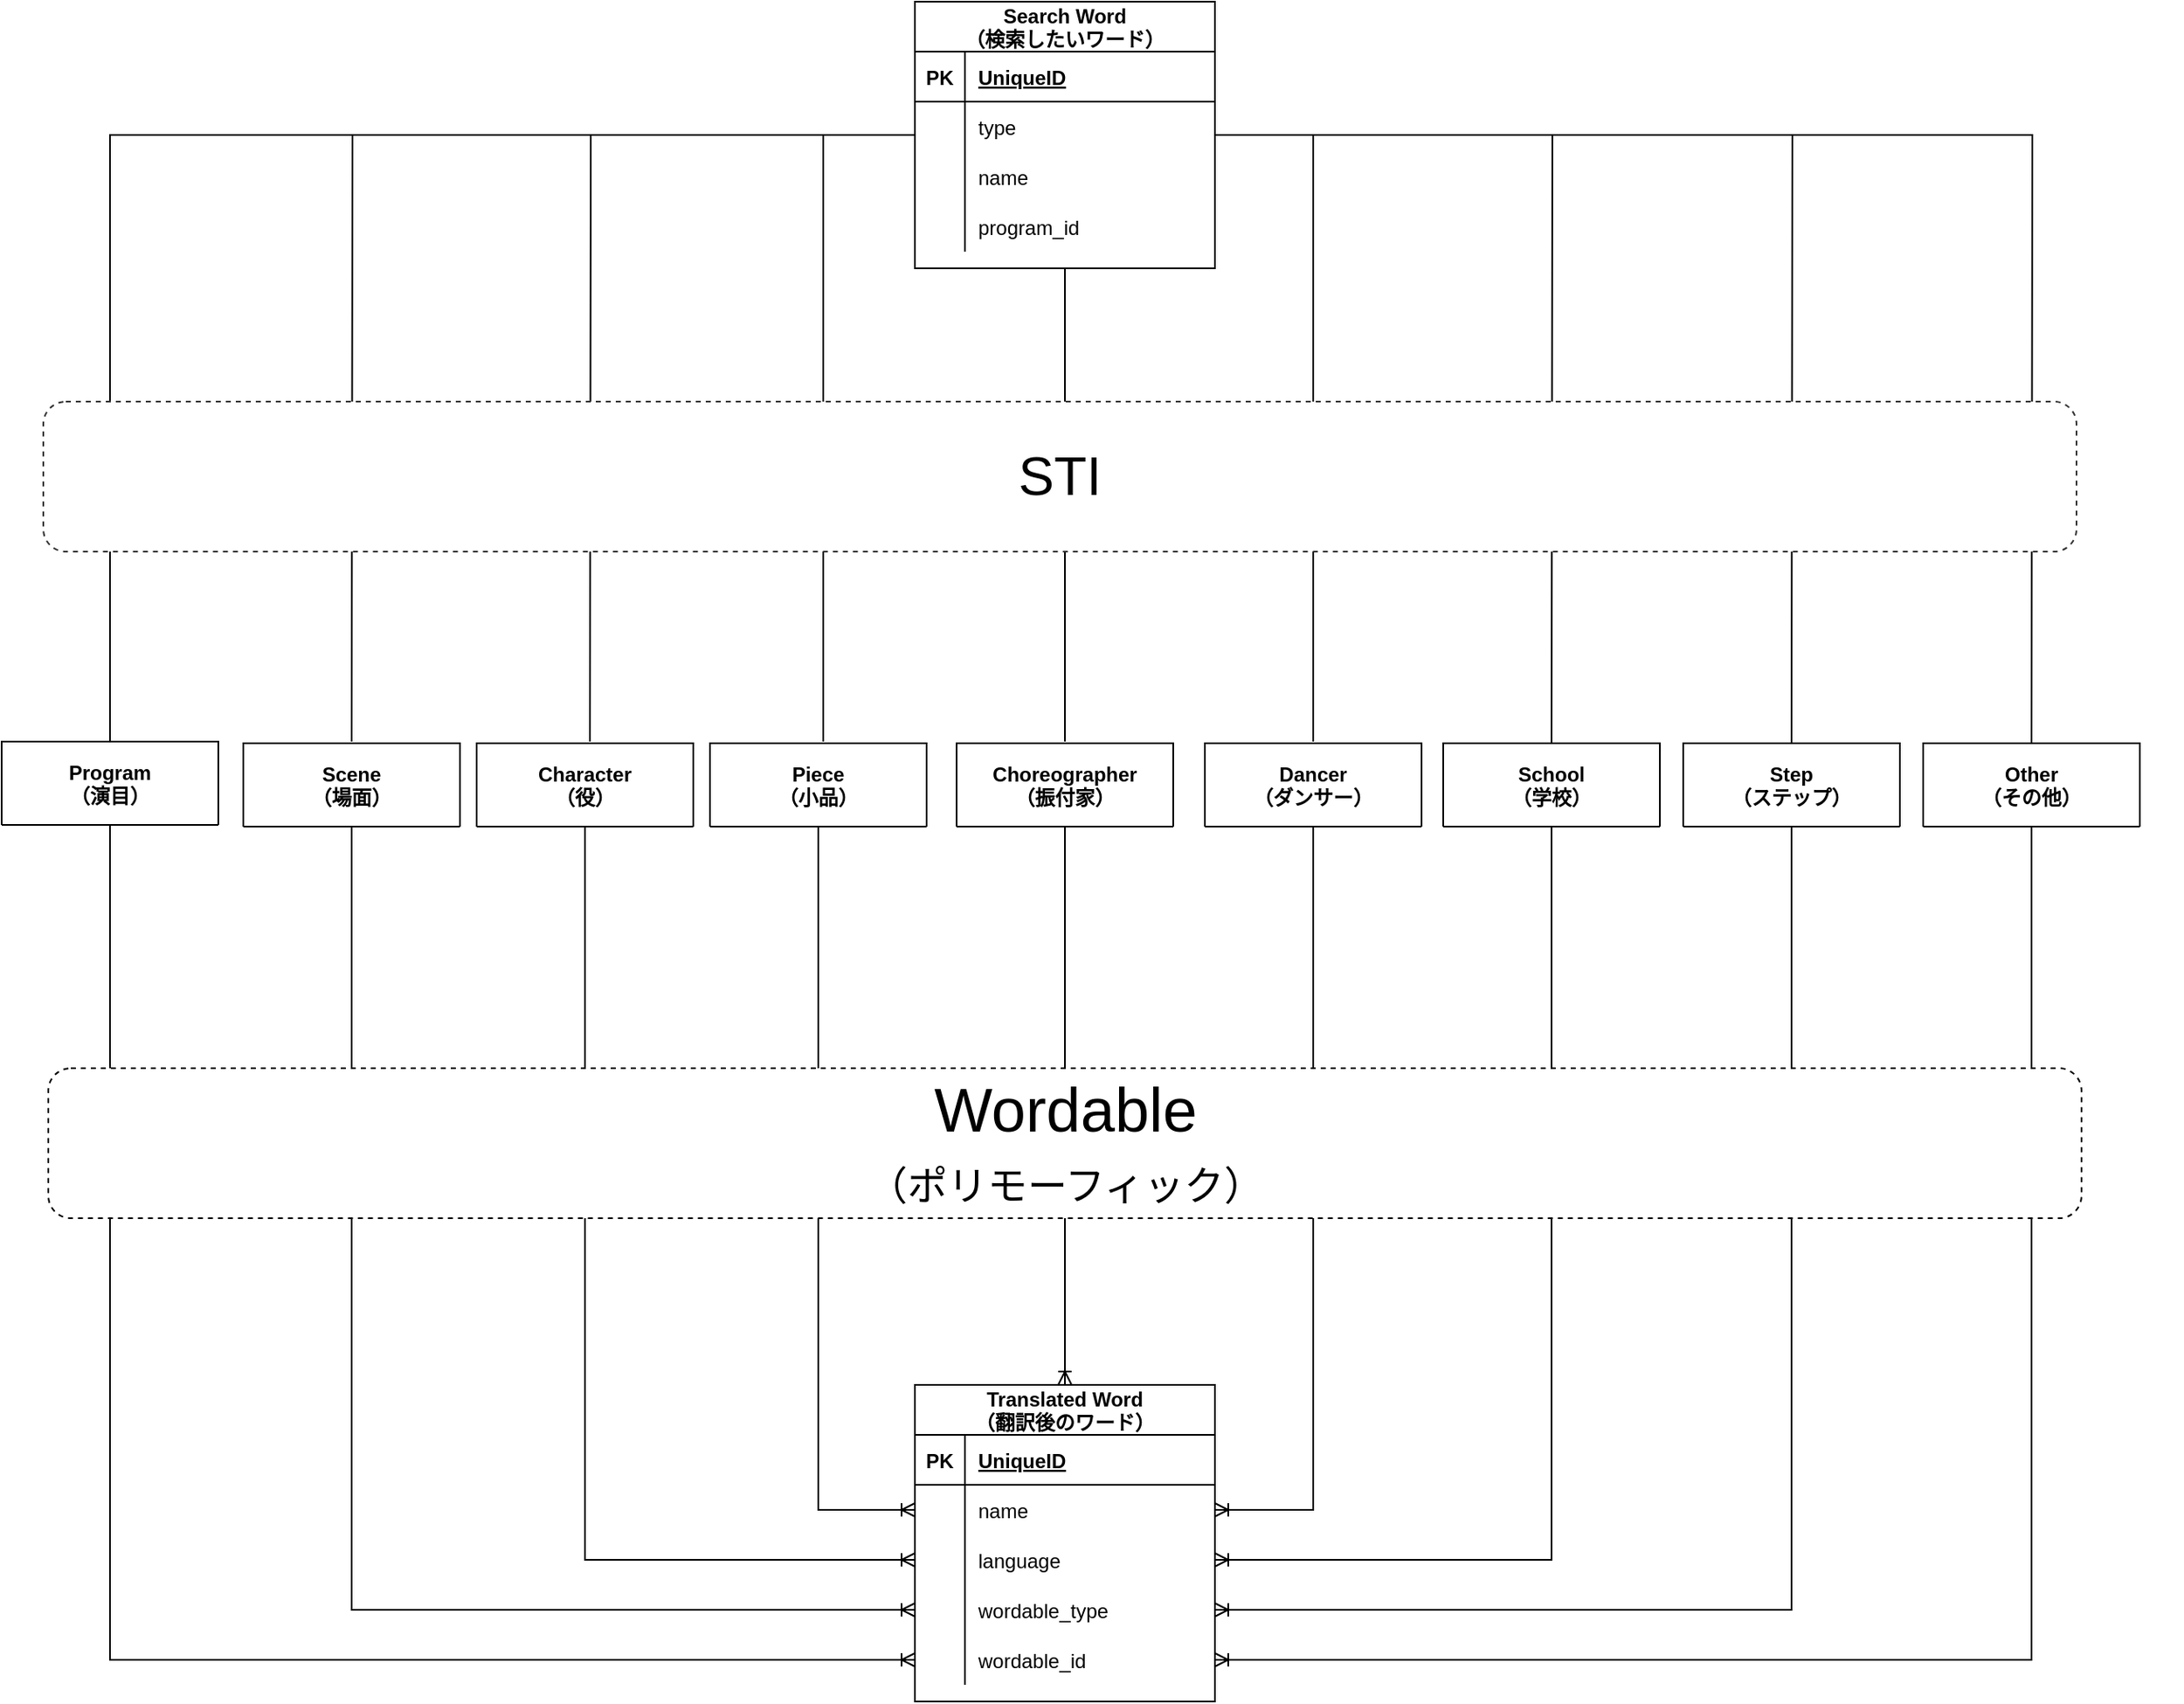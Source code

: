 <mxfile version="16.5.3" type="device"><diagram id="tFR7z__KO6I9JBpvwbD1" name="Page-1"><mxGraphModel dx="1543" dy="1267" grid="1" gridSize="10" guides="1" tooltips="1" connect="1" arrows="1" fold="1" page="1" pageScale="1" pageWidth="827" pageHeight="1169" math="0" shadow="0"><root><mxCell id="0"/><mxCell id="1" parent="0"/><mxCell id="zs0mkxw0BlvPK0FyIK6x-233" style="edgeStyle=orthogonalEdgeStyle;rounded=0;orthogonalLoop=1;jettySize=auto;html=1;endArrow=none;endFill=0;" parent="1" source="zs0mkxw0BlvPK0FyIK6x-1" target="zs0mkxw0BlvPK0FyIK6x-142" edge="1"><mxGeometry relative="1" as="geometry"/></mxCell><mxCell id="zs0mkxw0BlvPK0FyIK6x-234" style="edgeStyle=orthogonalEdgeStyle;rounded=0;orthogonalLoop=1;jettySize=auto;html=1;endArrow=none;endFill=0;" parent="1" source="zs0mkxw0BlvPK0FyIK6x-1" edge="1"><mxGeometry relative="1" as="geometry"><mxPoint x="245" y="504" as="targetPoint"/></mxGeometry></mxCell><mxCell id="zs0mkxw0BlvPK0FyIK6x-235" style="edgeStyle=orthogonalEdgeStyle;rounded=0;orthogonalLoop=1;jettySize=auto;html=1;endArrow=none;endFill=0;" parent="1" source="zs0mkxw0BlvPK0FyIK6x-1" edge="1"><mxGeometry relative="1" as="geometry"><mxPoint x="388.0" y="504" as="targetPoint"/></mxGeometry></mxCell><mxCell id="zs0mkxw0BlvPK0FyIK6x-236" style="edgeStyle=orthogonalEdgeStyle;rounded=0;orthogonalLoop=1;jettySize=auto;html=1;entryX=0.5;entryY=0;entryDx=0;entryDy=0;endArrow=none;endFill=0;" parent="1" source="zs0mkxw0BlvPK0FyIK6x-1" edge="1"><mxGeometry relative="1" as="geometry"><Array as="points"><mxPoint x="528" y="140"/></Array><mxPoint x="528" y="504" as="targetPoint"/></mxGeometry></mxCell><mxCell id="zs0mkxw0BlvPK0FyIK6x-237" style="edgeStyle=orthogonalEdgeStyle;rounded=0;orthogonalLoop=1;jettySize=auto;html=1;endArrow=none;endFill=0;" parent="1" source="zs0mkxw0BlvPK0FyIK6x-1" edge="1"><mxGeometry relative="1" as="geometry"><mxPoint x="673.0" y="504" as="targetPoint"/></mxGeometry></mxCell><mxCell id="zs0mkxw0BlvPK0FyIK6x-238" style="edgeStyle=orthogonalEdgeStyle;rounded=0;orthogonalLoop=1;jettySize=auto;html=1;entryX=0.5;entryY=0;entryDx=0;entryDy=0;endArrow=none;endFill=0;" parent="1" source="zs0mkxw0BlvPK0FyIK6x-1" edge="1"><mxGeometry relative="1" as="geometry"><Array as="points"><mxPoint x="822" y="140"/></Array><mxPoint x="822" y="504" as="targetPoint"/></mxGeometry></mxCell><mxCell id="zs0mkxw0BlvPK0FyIK6x-239" style="edgeStyle=orthogonalEdgeStyle;rounded=0;orthogonalLoop=1;jettySize=auto;html=1;endArrow=none;endFill=0;" parent="1" source="zs0mkxw0BlvPK0FyIK6x-1" edge="1"><mxGeometry relative="1" as="geometry"><mxPoint x="965.0" y="505" as="targetPoint"/></mxGeometry></mxCell><mxCell id="zs0mkxw0BlvPK0FyIK6x-240" style="edgeStyle=orthogonalEdgeStyle;rounded=0;orthogonalLoop=1;jettySize=auto;html=1;entryX=0.5;entryY=0;entryDx=0;entryDy=0;endArrow=none;endFill=0;" parent="1" source="zs0mkxw0BlvPK0FyIK6x-1" edge="1"><mxGeometry relative="1" as="geometry"><mxPoint x="1109" y="505" as="targetPoint"/></mxGeometry></mxCell><mxCell id="zs0mkxw0BlvPK0FyIK6x-241" style="edgeStyle=orthogonalEdgeStyle;rounded=0;orthogonalLoop=1;jettySize=auto;html=1;entryX=0.5;entryY=0;entryDx=0;entryDy=0;endArrow=none;endFill=0;" parent="1" source="zs0mkxw0BlvPK0FyIK6x-1" edge="1"><mxGeometry relative="1" as="geometry"><mxPoint x="1253" y="505" as="targetPoint"/></mxGeometry></mxCell><mxCell id="zs0mkxw0BlvPK0FyIK6x-1" value="Search Word&#10;（検索したいワード）" style="shape=table;startSize=30;container=1;collapsible=1;childLayout=tableLayout;fixedRows=1;rowLines=0;fontStyle=1;align=center;resizeLast=1;shadow=0;" parent="1" vertex="1"><mxGeometry x="583" y="60" width="180" height="160" as="geometry"/></mxCell><mxCell id="zs0mkxw0BlvPK0FyIK6x-2" value="" style="shape=tableRow;horizontal=0;startSize=0;swimlaneHead=0;swimlaneBody=0;fillColor=none;collapsible=0;dropTarget=0;points=[[0,0.5],[1,0.5]];portConstraint=eastwest;top=0;left=0;right=0;bottom=1;" parent="zs0mkxw0BlvPK0FyIK6x-1" vertex="1"><mxGeometry y="30" width="180" height="30" as="geometry"/></mxCell><mxCell id="zs0mkxw0BlvPK0FyIK6x-3" value="PK" style="shape=partialRectangle;connectable=0;fillColor=none;top=0;left=0;bottom=0;right=0;fontStyle=1;overflow=hidden;" parent="zs0mkxw0BlvPK0FyIK6x-2" vertex="1"><mxGeometry width="30" height="30" as="geometry"><mxRectangle width="30" height="30" as="alternateBounds"/></mxGeometry></mxCell><mxCell id="zs0mkxw0BlvPK0FyIK6x-4" value="UniqueID" style="shape=partialRectangle;connectable=0;fillColor=none;top=0;left=0;bottom=0;right=0;align=left;spacingLeft=6;fontStyle=5;overflow=hidden;" parent="zs0mkxw0BlvPK0FyIK6x-2" vertex="1"><mxGeometry x="30" width="150" height="30" as="geometry"><mxRectangle width="150" height="30" as="alternateBounds"/></mxGeometry></mxCell><mxCell id="zs0mkxw0BlvPK0FyIK6x-5" value="" style="shape=tableRow;horizontal=0;startSize=0;swimlaneHead=0;swimlaneBody=0;fillColor=none;collapsible=0;dropTarget=0;points=[[0,0.5],[1,0.5]];portConstraint=eastwest;top=0;left=0;right=0;bottom=0;" parent="zs0mkxw0BlvPK0FyIK6x-1" vertex="1"><mxGeometry y="60" width="180" height="30" as="geometry"/></mxCell><mxCell id="zs0mkxw0BlvPK0FyIK6x-6" value="" style="shape=partialRectangle;connectable=0;fillColor=none;top=0;left=0;bottom=0;right=0;editable=1;overflow=hidden;" parent="zs0mkxw0BlvPK0FyIK6x-5" vertex="1"><mxGeometry width="30" height="30" as="geometry"><mxRectangle width="30" height="30" as="alternateBounds"/></mxGeometry></mxCell><mxCell id="zs0mkxw0BlvPK0FyIK6x-7" value="type    " style="shape=partialRectangle;connectable=0;fillColor=none;top=0;left=0;bottom=0;right=0;align=left;spacingLeft=6;overflow=hidden;" parent="zs0mkxw0BlvPK0FyIK6x-5" vertex="1"><mxGeometry x="30" width="150" height="30" as="geometry"><mxRectangle width="150" height="30" as="alternateBounds"/></mxGeometry></mxCell><mxCell id="zs0mkxw0BlvPK0FyIK6x-8" value="" style="shape=tableRow;horizontal=0;startSize=0;swimlaneHead=0;swimlaneBody=0;fillColor=none;collapsible=0;dropTarget=0;points=[[0,0.5],[1,0.5]];portConstraint=eastwest;top=0;left=0;right=0;bottom=0;" parent="zs0mkxw0BlvPK0FyIK6x-1" vertex="1"><mxGeometry y="90" width="180" height="30" as="geometry"/></mxCell><mxCell id="zs0mkxw0BlvPK0FyIK6x-9" value="" style="shape=partialRectangle;connectable=0;fillColor=none;top=0;left=0;bottom=0;right=0;editable=1;overflow=hidden;" parent="zs0mkxw0BlvPK0FyIK6x-8" vertex="1"><mxGeometry width="30" height="30" as="geometry"><mxRectangle width="30" height="30" as="alternateBounds"/></mxGeometry></mxCell><mxCell id="zs0mkxw0BlvPK0FyIK6x-10" value="name" style="shape=partialRectangle;connectable=0;fillColor=none;top=0;left=0;bottom=0;right=0;align=left;spacingLeft=6;overflow=hidden;" parent="zs0mkxw0BlvPK0FyIK6x-8" vertex="1"><mxGeometry x="30" width="150" height="30" as="geometry"><mxRectangle width="150" height="30" as="alternateBounds"/></mxGeometry></mxCell><mxCell id="zs0mkxw0BlvPK0FyIK6x-11" value="" style="shape=tableRow;horizontal=0;startSize=0;swimlaneHead=0;swimlaneBody=0;fillColor=none;collapsible=0;dropTarget=0;points=[[0,0.5],[1,0.5]];portConstraint=eastwest;top=0;left=0;right=0;bottom=0;" parent="zs0mkxw0BlvPK0FyIK6x-1" vertex="1"><mxGeometry y="120" width="180" height="30" as="geometry"/></mxCell><mxCell id="zs0mkxw0BlvPK0FyIK6x-12" value="" style="shape=partialRectangle;connectable=0;fillColor=none;top=0;left=0;bottom=0;right=0;editable=1;overflow=hidden;" parent="zs0mkxw0BlvPK0FyIK6x-11" vertex="1"><mxGeometry width="30" height="30" as="geometry"><mxRectangle width="30" height="30" as="alternateBounds"/></mxGeometry></mxCell><mxCell id="zs0mkxw0BlvPK0FyIK6x-13" value="program_id" style="shape=partialRectangle;connectable=0;fillColor=none;top=0;left=0;bottom=0;right=0;align=left;spacingLeft=6;overflow=hidden;" parent="zs0mkxw0BlvPK0FyIK6x-11" vertex="1"><mxGeometry x="30" width="150" height="30" as="geometry"><mxRectangle width="150" height="30" as="alternateBounds"/></mxGeometry></mxCell><mxCell id="zs0mkxw0BlvPK0FyIK6x-14" value="Translated Word&#10;（翻訳後のワード）" style="shape=table;startSize=30;container=1;collapsible=1;childLayout=tableLayout;fixedRows=1;rowLines=0;fontStyle=1;align=center;resizeLast=1;" parent="1" vertex="1"><mxGeometry x="583" y="890" width="180" height="190" as="geometry"/></mxCell><mxCell id="zs0mkxw0BlvPK0FyIK6x-15" value="" style="shape=tableRow;horizontal=0;startSize=0;swimlaneHead=0;swimlaneBody=0;fillColor=none;collapsible=0;dropTarget=0;points=[[0,0.5],[1,0.5]];portConstraint=eastwest;top=0;left=0;right=0;bottom=1;" parent="zs0mkxw0BlvPK0FyIK6x-14" vertex="1"><mxGeometry y="30" width="180" height="30" as="geometry"/></mxCell><mxCell id="zs0mkxw0BlvPK0FyIK6x-16" value="PK" style="shape=partialRectangle;connectable=0;fillColor=none;top=0;left=0;bottom=0;right=0;fontStyle=1;overflow=hidden;" parent="zs0mkxw0BlvPK0FyIK6x-15" vertex="1"><mxGeometry width="30" height="30" as="geometry"><mxRectangle width="30" height="30" as="alternateBounds"/></mxGeometry></mxCell><mxCell id="zs0mkxw0BlvPK0FyIK6x-17" value="UniqueID" style="shape=partialRectangle;connectable=0;fillColor=none;top=0;left=0;bottom=0;right=0;align=left;spacingLeft=6;fontStyle=5;overflow=hidden;" parent="zs0mkxw0BlvPK0FyIK6x-15" vertex="1"><mxGeometry x="30" width="150" height="30" as="geometry"><mxRectangle width="150" height="30" as="alternateBounds"/></mxGeometry></mxCell><mxCell id="zs0mkxw0BlvPK0FyIK6x-18" value="" style="shape=tableRow;horizontal=0;startSize=0;swimlaneHead=0;swimlaneBody=0;fillColor=none;collapsible=0;dropTarget=0;points=[[0,0.5],[1,0.5]];portConstraint=eastwest;top=0;left=0;right=0;bottom=0;" parent="zs0mkxw0BlvPK0FyIK6x-14" vertex="1"><mxGeometry y="60" width="180" height="30" as="geometry"/></mxCell><mxCell id="zs0mkxw0BlvPK0FyIK6x-19" value="" style="shape=partialRectangle;connectable=0;fillColor=none;top=0;left=0;bottom=0;right=0;editable=1;overflow=hidden;" parent="zs0mkxw0BlvPK0FyIK6x-18" vertex="1"><mxGeometry width="30" height="30" as="geometry"><mxRectangle width="30" height="30" as="alternateBounds"/></mxGeometry></mxCell><mxCell id="zs0mkxw0BlvPK0FyIK6x-20" value="name" style="shape=partialRectangle;connectable=0;fillColor=none;top=0;left=0;bottom=0;right=0;align=left;spacingLeft=6;overflow=hidden;" parent="zs0mkxw0BlvPK0FyIK6x-18" vertex="1"><mxGeometry x="30" width="150" height="30" as="geometry"><mxRectangle width="150" height="30" as="alternateBounds"/></mxGeometry></mxCell><mxCell id="zs0mkxw0BlvPK0FyIK6x-21" value="" style="shape=tableRow;horizontal=0;startSize=0;swimlaneHead=0;swimlaneBody=0;fillColor=none;collapsible=0;dropTarget=0;points=[[0,0.5],[1,0.5]];portConstraint=eastwest;top=0;left=0;right=0;bottom=0;" parent="zs0mkxw0BlvPK0FyIK6x-14" vertex="1"><mxGeometry y="90" width="180" height="30" as="geometry"/></mxCell><mxCell id="zs0mkxw0BlvPK0FyIK6x-22" value="" style="shape=partialRectangle;connectable=0;fillColor=none;top=0;left=0;bottom=0;right=0;editable=1;overflow=hidden;" parent="zs0mkxw0BlvPK0FyIK6x-21" vertex="1"><mxGeometry width="30" height="30" as="geometry"><mxRectangle width="30" height="30" as="alternateBounds"/></mxGeometry></mxCell><mxCell id="zs0mkxw0BlvPK0FyIK6x-23" value="language" style="shape=partialRectangle;connectable=0;fillColor=none;top=0;left=0;bottom=0;right=0;align=left;spacingLeft=6;overflow=hidden;" parent="zs0mkxw0BlvPK0FyIK6x-21" vertex="1"><mxGeometry x="30" width="150" height="30" as="geometry"><mxRectangle width="150" height="30" as="alternateBounds"/></mxGeometry></mxCell><mxCell id="zs0mkxw0BlvPK0FyIK6x-24" value="" style="shape=tableRow;horizontal=0;startSize=0;swimlaneHead=0;swimlaneBody=0;fillColor=none;collapsible=0;dropTarget=0;points=[[0,0.5],[1,0.5]];portConstraint=eastwest;top=0;left=0;right=0;bottom=0;" parent="zs0mkxw0BlvPK0FyIK6x-14" vertex="1"><mxGeometry y="120" width="180" height="30" as="geometry"/></mxCell><mxCell id="zs0mkxw0BlvPK0FyIK6x-25" value="" style="shape=partialRectangle;connectable=0;fillColor=none;top=0;left=0;bottom=0;right=0;editable=1;overflow=hidden;" parent="zs0mkxw0BlvPK0FyIK6x-24" vertex="1"><mxGeometry width="30" height="30" as="geometry"><mxRectangle width="30" height="30" as="alternateBounds"/></mxGeometry></mxCell><mxCell id="zs0mkxw0BlvPK0FyIK6x-26" value="wordable_type" style="shape=partialRectangle;connectable=0;fillColor=none;top=0;left=0;bottom=0;right=0;align=left;spacingLeft=6;overflow=hidden;" parent="zs0mkxw0BlvPK0FyIK6x-24" vertex="1"><mxGeometry x="30" width="150" height="30" as="geometry"><mxRectangle width="150" height="30" as="alternateBounds"/></mxGeometry></mxCell><mxCell id="zs0mkxw0BlvPK0FyIK6x-163" value="" style="shape=tableRow;horizontal=0;startSize=0;swimlaneHead=0;swimlaneBody=0;fillColor=none;collapsible=0;dropTarget=0;points=[[0,0.5],[1,0.5]];portConstraint=eastwest;top=0;left=0;right=0;bottom=0;" parent="zs0mkxw0BlvPK0FyIK6x-14" vertex="1"><mxGeometry y="150" width="180" height="30" as="geometry"/></mxCell><mxCell id="zs0mkxw0BlvPK0FyIK6x-164" value="" style="shape=partialRectangle;connectable=0;fillColor=none;top=0;left=0;bottom=0;right=0;editable=1;overflow=hidden;" parent="zs0mkxw0BlvPK0FyIK6x-163" vertex="1"><mxGeometry width="30" height="30" as="geometry"><mxRectangle width="30" height="30" as="alternateBounds"/></mxGeometry></mxCell><mxCell id="zs0mkxw0BlvPK0FyIK6x-165" value="wordable_id" style="shape=partialRectangle;connectable=0;fillColor=none;top=0;left=0;bottom=0;right=0;align=left;spacingLeft=6;overflow=hidden;" parent="zs0mkxw0BlvPK0FyIK6x-163" vertex="1"><mxGeometry x="30" width="150" height="30" as="geometry"><mxRectangle width="150" height="30" as="alternateBounds"/></mxGeometry></mxCell><mxCell id="cDjFxuoeY4cGITZvdM36-7" style="edgeStyle=orthogonalEdgeStyle;rounded=0;orthogonalLoop=1;jettySize=auto;html=1;entryX=0;entryY=0.5;entryDx=0;entryDy=0;fontSize=32;startArrow=none;startFill=0;endArrow=ERoneToMany;endFill=0;" parent="1" source="zs0mkxw0BlvPK0FyIK6x-142" target="zs0mkxw0BlvPK0FyIK6x-163" edge="1"><mxGeometry relative="1" as="geometry"/></mxCell><mxCell id="zs0mkxw0BlvPK0FyIK6x-142" value="Program&#10;（演目）" style="shape=table;startSize=50;container=1;collapsible=1;childLayout=tableLayout;fixedRows=1;rowLines=0;fontStyle=1;align=center;resizeLast=1;shadow=0;" parent="1" vertex="1"><mxGeometry x="35" y="504" width="130" height="50" as="geometry"><mxRectangle x="35" y="504" width="80" height="30" as="alternateBounds"/></mxGeometry></mxCell><mxCell id="zs0mkxw0BlvPK0FyIK6x-146" value="" style="shape=tableRow;horizontal=0;startSize=0;swimlaneHead=0;swimlaneBody=0;fillColor=none;collapsible=0;dropTarget=0;points=[[0,0.5],[1,0.5]];portConstraint=eastwest;top=0;left=0;right=0;bottom=0;shadow=0;" parent="zs0mkxw0BlvPK0FyIK6x-142" vertex="1" visible="0"><mxGeometry y="30" width="130" height="20" as="geometry"/></mxCell><mxCell id="zs0mkxw0BlvPK0FyIK6x-147" value="" style="shape=partialRectangle;connectable=0;fillColor=none;top=0;left=0;bottom=0;right=0;editable=1;overflow=hidden;shadow=0;" parent="zs0mkxw0BlvPK0FyIK6x-146" vertex="1"><mxGeometry width="30" height="20" as="geometry"><mxRectangle width="30" height="20" as="alternateBounds"/></mxGeometry></mxCell><mxCell id="zs0mkxw0BlvPK0FyIK6x-148" value="" style="shape=partialRectangle;connectable=0;fillColor=none;top=0;left=0;bottom=0;right=0;align=left;spacingLeft=6;overflow=hidden;shadow=0;" parent="zs0mkxw0BlvPK0FyIK6x-146" vertex="1"><mxGeometry x="30" width="100" height="20" as="geometry"><mxRectangle width="100" height="20" as="alternateBounds"/></mxGeometry></mxCell><mxCell id="zs0mkxw0BlvPK0FyIK6x-156" style="edgeStyle=orthogonalEdgeStyle;rounded=0;orthogonalLoop=1;jettySize=auto;html=1;exitX=0.5;exitY=1;exitDx=0;exitDy=0;" parent="1" edge="1"><mxGeometry relative="1" as="geometry"><mxPoint x="1335" y="870.0" as="sourcePoint"/><mxPoint x="1335" y="870.0" as="targetPoint"/></mxGeometry></mxCell><mxCell id="cDjFxuoeY4cGITZvdM36-8" style="edgeStyle=orthogonalEdgeStyle;rounded=0;orthogonalLoop=1;jettySize=auto;html=1;entryX=0;entryY=0.5;entryDx=0;entryDy=0;fontSize=32;startArrow=none;startFill=0;endArrow=ERoneToMany;endFill=0;exitX=0.5;exitY=1;exitDx=0;exitDy=0;" parent="1" source="cDjFxuoeY4cGITZvdM36-20" target="zs0mkxw0BlvPK0FyIK6x-24" edge="1"><mxGeometry relative="1" as="geometry"><mxPoint x="245" y="570" as="sourcePoint"/></mxGeometry></mxCell><mxCell id="cDjFxuoeY4cGITZvdM36-9" style="edgeStyle=orthogonalEdgeStyle;rounded=0;orthogonalLoop=1;jettySize=auto;html=1;entryX=0;entryY=0.5;entryDx=0;entryDy=0;fontSize=32;startArrow=none;startFill=0;endArrow=ERoneToMany;endFill=0;exitX=0.5;exitY=1;exitDx=0;exitDy=0;" parent="1" source="cDjFxuoeY4cGITZvdM36-24" target="zs0mkxw0BlvPK0FyIK6x-21" edge="1"><mxGeometry relative="1" as="geometry"><mxPoint x="388.0" y="604" as="sourcePoint"/></mxGeometry></mxCell><mxCell id="cDjFxuoeY4cGITZvdM36-10" style="edgeStyle=orthogonalEdgeStyle;rounded=0;orthogonalLoop=1;jettySize=auto;html=1;entryX=0;entryY=0.5;entryDx=0;entryDy=0;fontSize=32;startArrow=none;startFill=0;endArrow=ERoneToMany;endFill=0;exitX=0.5;exitY=1;exitDx=0;exitDy=0;" parent="1" source="cDjFxuoeY4cGITZvdM36-28" target="zs0mkxw0BlvPK0FyIK6x-18" edge="1"><mxGeometry relative="1" as="geometry"><mxPoint x="528" y="604" as="sourcePoint"/></mxGeometry></mxCell><mxCell id="cDjFxuoeY4cGITZvdM36-5" style="edgeStyle=orthogonalEdgeStyle;rounded=0;orthogonalLoop=1;jettySize=auto;html=1;entryX=0.5;entryY=0;entryDx=0;entryDy=0;fontSize=32;endArrow=ERoneToMany;endFill=0;exitX=0.5;exitY=1;exitDx=0;exitDy=0;" parent="1" source="cDjFxuoeY4cGITZvdM36-32" target="zs0mkxw0BlvPK0FyIK6x-14" edge="1"><mxGeometry relative="1" as="geometry"><mxPoint x="673.0" y="604" as="sourcePoint"/></mxGeometry></mxCell><mxCell id="cDjFxuoeY4cGITZvdM36-11" style="edgeStyle=orthogonalEdgeStyle;rounded=0;orthogonalLoop=1;jettySize=auto;html=1;entryX=1;entryY=0.5;entryDx=0;entryDy=0;fontSize=32;startArrow=none;startFill=0;endArrow=ERoneToMany;endFill=0;exitX=0.5;exitY=1;exitDx=0;exitDy=0;" parent="1" source="cDjFxuoeY4cGITZvdM36-36" target="zs0mkxw0BlvPK0FyIK6x-18" edge="1"><mxGeometry relative="1" as="geometry"><mxPoint x="822" y="604" as="sourcePoint"/></mxGeometry></mxCell><mxCell id="cDjFxuoeY4cGITZvdM36-12" style="edgeStyle=orthogonalEdgeStyle;rounded=0;orthogonalLoop=1;jettySize=auto;html=1;entryX=1;entryY=0.5;entryDx=0;entryDy=0;fontSize=32;startArrow=none;startFill=0;endArrow=ERoneToMany;endFill=0;exitX=0.5;exitY=1;exitDx=0;exitDy=0;" parent="1" source="cDjFxuoeY4cGITZvdM36-40" target="zs0mkxw0BlvPK0FyIK6x-21" edge="1"><mxGeometry relative="1" as="geometry"><mxPoint x="965.0" y="605" as="sourcePoint"/></mxGeometry></mxCell><mxCell id="cDjFxuoeY4cGITZvdM36-13" style="edgeStyle=orthogonalEdgeStyle;rounded=0;orthogonalLoop=1;jettySize=auto;html=1;entryX=1;entryY=0.5;entryDx=0;entryDy=0;fontSize=32;startArrow=none;startFill=0;endArrow=ERoneToMany;endFill=0;exitX=0.5;exitY=1;exitDx=0;exitDy=0;" parent="1" source="cDjFxuoeY4cGITZvdM36-44" target="zs0mkxw0BlvPK0FyIK6x-24" edge="1"><mxGeometry relative="1" as="geometry"><mxPoint x="1109" y="605" as="sourcePoint"/></mxGeometry></mxCell><mxCell id="cDjFxuoeY4cGITZvdM36-14" style="edgeStyle=orthogonalEdgeStyle;rounded=0;orthogonalLoop=1;jettySize=auto;html=1;entryX=1;entryY=0.5;entryDx=0;entryDy=0;fontSize=32;startArrow=none;startFill=0;endArrow=ERoneToMany;endFill=0;exitX=0.5;exitY=1;exitDx=0;exitDy=0;" parent="1" source="cDjFxuoeY4cGITZvdM36-48" target="zs0mkxw0BlvPK0FyIK6x-163" edge="1"><mxGeometry relative="1" as="geometry"><mxPoint x="1253" y="605" as="sourcePoint"/></mxGeometry></mxCell><mxCell id="cDjFxuoeY4cGITZvdM36-2" value="" style="rounded=1;whiteSpace=wrap;html=1;dashed=1;strokeColor=#333;" parent="1" vertex="1"><mxGeometry x="60" y="300" width="1220" height="90" as="geometry"/></mxCell><mxCell id="cDjFxuoeY4cGITZvdM36-3" value="STI" style="text;html=1;strokeColor=none;fillColor=none;align=center;verticalAlign=middle;whiteSpace=wrap;rounded=0;fontSize=32;" parent="1" vertex="1"><mxGeometry x="640" y="330" width="60" height="30" as="geometry"/></mxCell><mxCell id="cDjFxuoeY4cGITZvdM36-16" value="" style="rounded=1;whiteSpace=wrap;html=1;dashed=1;" parent="1" vertex="1"><mxGeometry x="63" y="700" width="1220" height="90" as="geometry"/></mxCell><mxCell id="cDjFxuoeY4cGITZvdM36-19" value="&lt;font style=&quot;font-size: 37px&quot;&gt;Wordable&lt;br&gt;&lt;/font&gt;&lt;font style=&quot;font-size: 24px&quot;&gt;（ポリモーフィック）&lt;/font&gt;" style="text;html=1;strokeColor=none;fillColor=none;align=center;verticalAlign=middle;whiteSpace=wrap;rounded=0;fontSize=32;" parent="1" vertex="1"><mxGeometry x="504.5" y="730" width="337" height="30" as="geometry"/></mxCell><mxCell id="cDjFxuoeY4cGITZvdM36-20" value="Scene&#10;（場面）" style="shape=table;startSize=50;container=1;collapsible=1;childLayout=tableLayout;fixedRows=1;rowLines=0;fontStyle=1;align=center;resizeLast=1;shadow=0;" parent="1" vertex="1"><mxGeometry x="180" y="505" width="130" height="50" as="geometry"><mxRectangle x="35" y="504" width="80" height="30" as="alternateBounds"/></mxGeometry></mxCell><mxCell id="cDjFxuoeY4cGITZvdM36-21" value="" style="shape=tableRow;horizontal=0;startSize=0;swimlaneHead=0;swimlaneBody=0;fillColor=none;collapsible=0;dropTarget=0;points=[[0,0.5],[1,0.5]];portConstraint=eastwest;top=0;left=0;right=0;bottom=0;shadow=0;" parent="cDjFxuoeY4cGITZvdM36-20" vertex="1" visible="0"><mxGeometry y="30" width="130" height="20" as="geometry"/></mxCell><mxCell id="cDjFxuoeY4cGITZvdM36-22" value="" style="shape=partialRectangle;connectable=0;fillColor=none;top=0;left=0;bottom=0;right=0;editable=1;overflow=hidden;shadow=0;" parent="cDjFxuoeY4cGITZvdM36-21" vertex="1"><mxGeometry width="30" height="20" as="geometry"><mxRectangle width="30" height="20" as="alternateBounds"/></mxGeometry></mxCell><mxCell id="cDjFxuoeY4cGITZvdM36-23" value="" style="shape=partialRectangle;connectable=0;fillColor=none;top=0;left=0;bottom=0;right=0;align=left;spacingLeft=6;overflow=hidden;shadow=0;" parent="cDjFxuoeY4cGITZvdM36-21" vertex="1"><mxGeometry x="30" width="100" height="20" as="geometry"><mxRectangle width="100" height="20" as="alternateBounds"/></mxGeometry></mxCell><mxCell id="cDjFxuoeY4cGITZvdM36-24" value="Character&#10;（役）" style="shape=table;startSize=50;container=1;collapsible=1;childLayout=tableLayout;fixedRows=1;rowLines=0;fontStyle=1;align=center;resizeLast=1;shadow=0;" parent="1" vertex="1"><mxGeometry x="320" y="505" width="130" height="50" as="geometry"><mxRectangle x="35" y="504" width="80" height="30" as="alternateBounds"/></mxGeometry></mxCell><mxCell id="cDjFxuoeY4cGITZvdM36-25" value="" style="shape=tableRow;horizontal=0;startSize=0;swimlaneHead=0;swimlaneBody=0;fillColor=none;collapsible=0;dropTarget=0;points=[[0,0.5],[1,0.5]];portConstraint=eastwest;top=0;left=0;right=0;bottom=0;shadow=0;" parent="cDjFxuoeY4cGITZvdM36-24" vertex="1" visible="0"><mxGeometry y="30" width="130" height="20" as="geometry"/></mxCell><mxCell id="cDjFxuoeY4cGITZvdM36-26" value="" style="shape=partialRectangle;connectable=0;fillColor=none;top=0;left=0;bottom=0;right=0;editable=1;overflow=hidden;shadow=0;" parent="cDjFxuoeY4cGITZvdM36-25" vertex="1"><mxGeometry width="30" height="20" as="geometry"><mxRectangle width="30" height="20" as="alternateBounds"/></mxGeometry></mxCell><mxCell id="cDjFxuoeY4cGITZvdM36-27" value="" style="shape=partialRectangle;connectable=0;fillColor=none;top=0;left=0;bottom=0;right=0;align=left;spacingLeft=6;overflow=hidden;shadow=0;" parent="cDjFxuoeY4cGITZvdM36-25" vertex="1"><mxGeometry x="30" width="100" height="20" as="geometry"><mxRectangle width="100" height="20" as="alternateBounds"/></mxGeometry></mxCell><mxCell id="cDjFxuoeY4cGITZvdM36-28" value="Piece&#10;（小品）" style="shape=table;startSize=50;container=1;collapsible=1;childLayout=tableLayout;fixedRows=1;rowLines=0;fontStyle=1;align=center;resizeLast=1;shadow=0;" parent="1" vertex="1"><mxGeometry x="460" y="505" width="130" height="50" as="geometry"><mxRectangle x="35" y="504" width="80" height="30" as="alternateBounds"/></mxGeometry></mxCell><mxCell id="cDjFxuoeY4cGITZvdM36-29" value="" style="shape=tableRow;horizontal=0;startSize=0;swimlaneHead=0;swimlaneBody=0;fillColor=none;collapsible=0;dropTarget=0;points=[[0,0.5],[1,0.5]];portConstraint=eastwest;top=0;left=0;right=0;bottom=0;shadow=0;" parent="cDjFxuoeY4cGITZvdM36-28" vertex="1" visible="0"><mxGeometry y="30" width="130" height="20" as="geometry"/></mxCell><mxCell id="cDjFxuoeY4cGITZvdM36-30" value="" style="shape=partialRectangle;connectable=0;fillColor=none;top=0;left=0;bottom=0;right=0;editable=1;overflow=hidden;shadow=0;" parent="cDjFxuoeY4cGITZvdM36-29" vertex="1"><mxGeometry width="30" height="20" as="geometry"><mxRectangle width="30" height="20" as="alternateBounds"/></mxGeometry></mxCell><mxCell id="cDjFxuoeY4cGITZvdM36-31" value="" style="shape=partialRectangle;connectable=0;fillColor=none;top=0;left=0;bottom=0;right=0;align=left;spacingLeft=6;overflow=hidden;shadow=0;" parent="cDjFxuoeY4cGITZvdM36-29" vertex="1"><mxGeometry x="30" width="100" height="20" as="geometry"><mxRectangle width="100" height="20" as="alternateBounds"/></mxGeometry></mxCell><mxCell id="cDjFxuoeY4cGITZvdM36-32" value="Choreographer&#10;（振付家）" style="shape=table;startSize=50;container=1;collapsible=1;childLayout=tableLayout;fixedRows=1;rowLines=0;fontStyle=1;align=center;resizeLast=1;shadow=0;" parent="1" vertex="1"><mxGeometry x="608" y="505" width="130" height="50" as="geometry"><mxRectangle x="35" y="504" width="80" height="30" as="alternateBounds"/></mxGeometry></mxCell><mxCell id="cDjFxuoeY4cGITZvdM36-33" value="" style="shape=tableRow;horizontal=0;startSize=0;swimlaneHead=0;swimlaneBody=0;fillColor=none;collapsible=0;dropTarget=0;points=[[0,0.5],[1,0.5]];portConstraint=eastwest;top=0;left=0;right=0;bottom=0;shadow=0;" parent="cDjFxuoeY4cGITZvdM36-32" vertex="1" visible="0"><mxGeometry y="30" width="130" height="20" as="geometry"/></mxCell><mxCell id="cDjFxuoeY4cGITZvdM36-34" value="" style="shape=partialRectangle;connectable=0;fillColor=none;top=0;left=0;bottom=0;right=0;editable=1;overflow=hidden;shadow=0;" parent="cDjFxuoeY4cGITZvdM36-33" vertex="1"><mxGeometry width="30" height="20" as="geometry"><mxRectangle width="30" height="20" as="alternateBounds"/></mxGeometry></mxCell><mxCell id="cDjFxuoeY4cGITZvdM36-35" value="" style="shape=partialRectangle;connectable=0;fillColor=none;top=0;left=0;bottom=0;right=0;align=left;spacingLeft=6;overflow=hidden;shadow=0;" parent="cDjFxuoeY4cGITZvdM36-33" vertex="1"><mxGeometry x="30" width="100" height="20" as="geometry"><mxRectangle width="100" height="20" as="alternateBounds"/></mxGeometry></mxCell><mxCell id="cDjFxuoeY4cGITZvdM36-36" value="Dancer&#10;（ダンサー）" style="shape=table;startSize=50;container=1;collapsible=1;childLayout=tableLayout;fixedRows=1;rowLines=0;fontStyle=1;align=center;resizeLast=1;shadow=0;" parent="1" vertex="1"><mxGeometry x="757" y="505" width="130" height="50" as="geometry"><mxRectangle x="35" y="504" width="80" height="30" as="alternateBounds"/></mxGeometry></mxCell><mxCell id="cDjFxuoeY4cGITZvdM36-37" value="" style="shape=tableRow;horizontal=0;startSize=0;swimlaneHead=0;swimlaneBody=0;fillColor=none;collapsible=0;dropTarget=0;points=[[0,0.5],[1,0.5]];portConstraint=eastwest;top=0;left=0;right=0;bottom=0;shadow=0;" parent="cDjFxuoeY4cGITZvdM36-36" vertex="1" visible="0"><mxGeometry y="30" width="130" height="20" as="geometry"/></mxCell><mxCell id="cDjFxuoeY4cGITZvdM36-38" value="" style="shape=partialRectangle;connectable=0;fillColor=none;top=0;left=0;bottom=0;right=0;editable=1;overflow=hidden;shadow=0;" parent="cDjFxuoeY4cGITZvdM36-37" vertex="1"><mxGeometry width="30" height="20" as="geometry"><mxRectangle width="30" height="20" as="alternateBounds"/></mxGeometry></mxCell><mxCell id="cDjFxuoeY4cGITZvdM36-39" value="" style="shape=partialRectangle;connectable=0;fillColor=none;top=0;left=0;bottom=0;right=0;align=left;spacingLeft=6;overflow=hidden;shadow=0;" parent="cDjFxuoeY4cGITZvdM36-37" vertex="1"><mxGeometry x="30" width="100" height="20" as="geometry"><mxRectangle width="100" height="20" as="alternateBounds"/></mxGeometry></mxCell><mxCell id="cDjFxuoeY4cGITZvdM36-40" value="School&#10;（学校）" style="shape=table;startSize=50;container=1;collapsible=1;childLayout=tableLayout;fixedRows=1;rowLines=0;fontStyle=1;align=center;resizeLast=1;shadow=0;" parent="1" vertex="1"><mxGeometry x="900" y="505" width="130" height="50" as="geometry"><mxRectangle x="35" y="504" width="80" height="30" as="alternateBounds"/></mxGeometry></mxCell><mxCell id="cDjFxuoeY4cGITZvdM36-41" value="" style="shape=tableRow;horizontal=0;startSize=0;swimlaneHead=0;swimlaneBody=0;fillColor=none;collapsible=0;dropTarget=0;points=[[0,0.5],[1,0.5]];portConstraint=eastwest;top=0;left=0;right=0;bottom=0;shadow=0;" parent="cDjFxuoeY4cGITZvdM36-40" vertex="1" visible="0"><mxGeometry y="30" width="130" height="20" as="geometry"/></mxCell><mxCell id="cDjFxuoeY4cGITZvdM36-42" value="" style="shape=partialRectangle;connectable=0;fillColor=none;top=0;left=0;bottom=0;right=0;editable=1;overflow=hidden;shadow=0;" parent="cDjFxuoeY4cGITZvdM36-41" vertex="1"><mxGeometry width="30" height="20" as="geometry"><mxRectangle width="30" height="20" as="alternateBounds"/></mxGeometry></mxCell><mxCell id="cDjFxuoeY4cGITZvdM36-43" value="" style="shape=partialRectangle;connectable=0;fillColor=none;top=0;left=0;bottom=0;right=0;align=left;spacingLeft=6;overflow=hidden;shadow=0;" parent="cDjFxuoeY4cGITZvdM36-41" vertex="1"><mxGeometry x="30" width="100" height="20" as="geometry"><mxRectangle width="100" height="20" as="alternateBounds"/></mxGeometry></mxCell><mxCell id="cDjFxuoeY4cGITZvdM36-44" value="Step&#10;（ステップ）" style="shape=table;startSize=50;container=1;collapsible=1;childLayout=tableLayout;fixedRows=1;rowLines=0;fontStyle=1;align=center;resizeLast=1;shadow=0;" parent="1" vertex="1"><mxGeometry x="1044" y="505" width="130" height="50" as="geometry"><mxRectangle x="35" y="504" width="80" height="30" as="alternateBounds"/></mxGeometry></mxCell><mxCell id="cDjFxuoeY4cGITZvdM36-45" value="" style="shape=tableRow;horizontal=0;startSize=0;swimlaneHead=0;swimlaneBody=0;fillColor=none;collapsible=0;dropTarget=0;points=[[0,0.5],[1,0.5]];portConstraint=eastwest;top=0;left=0;right=0;bottom=0;shadow=0;" parent="cDjFxuoeY4cGITZvdM36-44" vertex="1" visible="0"><mxGeometry y="30" width="130" height="20" as="geometry"/></mxCell><mxCell id="cDjFxuoeY4cGITZvdM36-46" value="" style="shape=partialRectangle;connectable=0;fillColor=none;top=0;left=0;bottom=0;right=0;editable=1;overflow=hidden;shadow=0;" parent="cDjFxuoeY4cGITZvdM36-45" vertex="1"><mxGeometry width="30" height="20" as="geometry"><mxRectangle width="30" height="20" as="alternateBounds"/></mxGeometry></mxCell><mxCell id="cDjFxuoeY4cGITZvdM36-47" value="" style="shape=partialRectangle;connectable=0;fillColor=none;top=0;left=0;bottom=0;right=0;align=left;spacingLeft=6;overflow=hidden;shadow=0;" parent="cDjFxuoeY4cGITZvdM36-45" vertex="1"><mxGeometry x="30" width="100" height="20" as="geometry"><mxRectangle width="100" height="20" as="alternateBounds"/></mxGeometry></mxCell><mxCell id="cDjFxuoeY4cGITZvdM36-48" value="Other&#10;（その他）" style="shape=table;startSize=50;container=1;collapsible=1;childLayout=tableLayout;fixedRows=1;rowLines=0;fontStyle=1;align=center;resizeLast=1;shadow=0;" parent="1" vertex="1"><mxGeometry x="1188" y="505" width="130" height="50" as="geometry"><mxRectangle x="35" y="504" width="80" height="30" as="alternateBounds"/></mxGeometry></mxCell><mxCell id="cDjFxuoeY4cGITZvdM36-49" value="" style="shape=tableRow;horizontal=0;startSize=0;swimlaneHead=0;swimlaneBody=0;fillColor=none;collapsible=0;dropTarget=0;points=[[0,0.5],[1,0.5]];portConstraint=eastwest;top=0;left=0;right=0;bottom=0;shadow=0;" parent="cDjFxuoeY4cGITZvdM36-48" vertex="1" visible="0"><mxGeometry y="30" width="130" height="20" as="geometry"/></mxCell><mxCell id="cDjFxuoeY4cGITZvdM36-50" value="" style="shape=partialRectangle;connectable=0;fillColor=none;top=0;left=0;bottom=0;right=0;editable=1;overflow=hidden;shadow=0;" parent="cDjFxuoeY4cGITZvdM36-49" vertex="1"><mxGeometry width="30" height="20" as="geometry"><mxRectangle width="30" height="20" as="alternateBounds"/></mxGeometry></mxCell><mxCell id="cDjFxuoeY4cGITZvdM36-51" value="" style="shape=partialRectangle;connectable=0;fillColor=none;top=0;left=0;bottom=0;right=0;align=left;spacingLeft=6;overflow=hidden;shadow=0;" parent="cDjFxuoeY4cGITZvdM36-49" vertex="1"><mxGeometry x="30" width="100" height="20" as="geometry"><mxRectangle width="100" height="20" as="alternateBounds"/></mxGeometry></mxCell></root></mxGraphModel></diagram></mxfile>